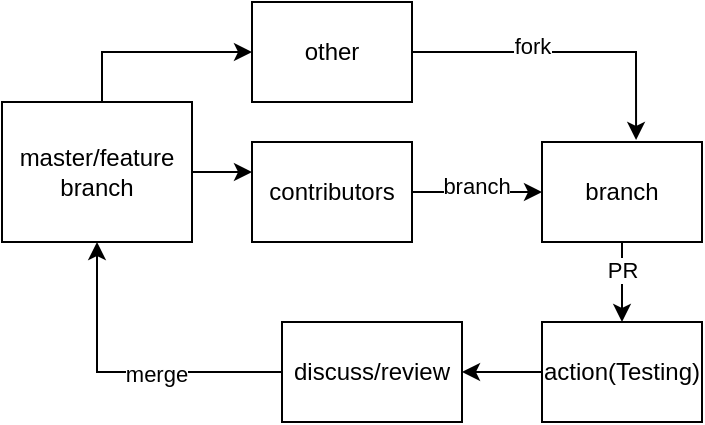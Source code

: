 <mxfile version="20.3.7" type="github">
  <diagram id="bkQRVtrDPTtcfwgvxBZ1" name="github-flow">
    <mxGraphModel dx="815" dy="391" grid="1" gridSize="10" guides="1" tooltips="1" connect="1" arrows="1" fold="1" page="1" pageScale="1" pageWidth="500" pageHeight="300" math="0" shadow="0">
      <root>
        <mxCell id="0" />
        <mxCell id="1" parent="0" />
        <mxCell id="Ci-Bnrx3_0YKwdIIezH2-11" style="edgeStyle=orthogonalEdgeStyle;rounded=0;orthogonalLoop=1;jettySize=auto;html=1;entryX=0;entryY=0.5;entryDx=0;entryDy=0;" edge="1" parent="1" source="Ci-Bnrx3_0YKwdIIezH2-1" target="Ci-Bnrx3_0YKwdIIezH2-3">
          <mxGeometry relative="1" as="geometry">
            <mxPoint x="175" y="65" as="targetPoint" />
            <Array as="points">
              <mxPoint x="125" y="70" />
            </Array>
          </mxGeometry>
        </mxCell>
        <mxCell id="Ci-Bnrx3_0YKwdIIezH2-20" style="edgeStyle=orthogonalEdgeStyle;rounded=0;orthogonalLoop=1;jettySize=auto;html=1;" edge="1" parent="1" source="Ci-Bnrx3_0YKwdIIezH2-1">
          <mxGeometry relative="1" as="geometry">
            <mxPoint x="200" y="130" as="targetPoint" />
          </mxGeometry>
        </mxCell>
        <mxCell id="Ci-Bnrx3_0YKwdIIezH2-1" value="master/feature branch" style="rounded=0;whiteSpace=wrap;html=1;" vertex="1" parent="1">
          <mxGeometry x="75" y="95" width="95" height="70" as="geometry" />
        </mxCell>
        <mxCell id="Ci-Bnrx3_0YKwdIIezH2-8" style="edgeStyle=orthogonalEdgeStyle;rounded=0;orthogonalLoop=1;jettySize=auto;html=1;entryX=0.588;entryY=-0.02;entryDx=0;entryDy=0;entryPerimeter=0;" edge="1" parent="1" source="Ci-Bnrx3_0YKwdIIezH2-3" target="Ci-Bnrx3_0YKwdIIezH2-5">
          <mxGeometry relative="1" as="geometry" />
        </mxCell>
        <mxCell id="Ci-Bnrx3_0YKwdIIezH2-9" value="fork" style="edgeLabel;html=1;align=center;verticalAlign=middle;resizable=0;points=[];" vertex="1" connectable="0" parent="Ci-Bnrx3_0YKwdIIezH2-8">
          <mxGeometry x="-0.231" y="3" relative="1" as="geometry">
            <mxPoint as="offset" />
          </mxGeometry>
        </mxCell>
        <mxCell id="Ci-Bnrx3_0YKwdIIezH2-3" value="other" style="rounded=0;whiteSpace=wrap;html=1;" vertex="1" parent="1">
          <mxGeometry x="200" y="45" width="80" height="50" as="geometry" />
        </mxCell>
        <mxCell id="Ci-Bnrx3_0YKwdIIezH2-6" style="edgeStyle=orthogonalEdgeStyle;rounded=0;orthogonalLoop=1;jettySize=auto;html=1;entryX=0;entryY=0.5;entryDx=0;entryDy=0;" edge="1" parent="1" source="Ci-Bnrx3_0YKwdIIezH2-4" target="Ci-Bnrx3_0YKwdIIezH2-5">
          <mxGeometry relative="1" as="geometry" />
        </mxCell>
        <mxCell id="Ci-Bnrx3_0YKwdIIezH2-7" value="branch" style="edgeLabel;html=1;align=center;verticalAlign=middle;resizable=0;points=[];" vertex="1" connectable="0" parent="Ci-Bnrx3_0YKwdIIezH2-6">
          <mxGeometry x="-0.015" y="3" relative="1" as="geometry">
            <mxPoint as="offset" />
          </mxGeometry>
        </mxCell>
        <mxCell id="Ci-Bnrx3_0YKwdIIezH2-4" value="contributors" style="rounded=0;whiteSpace=wrap;html=1;" vertex="1" parent="1">
          <mxGeometry x="200" y="115" width="80" height="50" as="geometry" />
        </mxCell>
        <mxCell id="Ci-Bnrx3_0YKwdIIezH2-13" style="edgeStyle=orthogonalEdgeStyle;rounded=0;orthogonalLoop=1;jettySize=auto;html=1;entryX=0.5;entryY=0;entryDx=0;entryDy=0;" edge="1" parent="1" source="Ci-Bnrx3_0YKwdIIezH2-5" target="Ci-Bnrx3_0YKwdIIezH2-12">
          <mxGeometry relative="1" as="geometry" />
        </mxCell>
        <mxCell id="Ci-Bnrx3_0YKwdIIezH2-14" value="PR" style="edgeLabel;html=1;align=center;verticalAlign=middle;resizable=0;points=[];" vertex="1" connectable="0" parent="Ci-Bnrx3_0YKwdIIezH2-13">
          <mxGeometry x="-0.3" relative="1" as="geometry">
            <mxPoint as="offset" />
          </mxGeometry>
        </mxCell>
        <mxCell id="Ci-Bnrx3_0YKwdIIezH2-5" value="branch" style="rounded=0;whiteSpace=wrap;html=1;" vertex="1" parent="1">
          <mxGeometry x="345" y="115" width="80" height="50" as="geometry" />
        </mxCell>
        <mxCell id="Ci-Bnrx3_0YKwdIIezH2-16" style="edgeStyle=orthogonalEdgeStyle;rounded=0;orthogonalLoop=1;jettySize=auto;html=1;entryX=1;entryY=0.5;entryDx=0;entryDy=0;" edge="1" parent="1" source="Ci-Bnrx3_0YKwdIIezH2-12" target="Ci-Bnrx3_0YKwdIIezH2-15">
          <mxGeometry relative="1" as="geometry" />
        </mxCell>
        <mxCell id="Ci-Bnrx3_0YKwdIIezH2-12" value="action(Testing)" style="rounded=0;whiteSpace=wrap;html=1;" vertex="1" parent="1">
          <mxGeometry x="345" y="205" width="80" height="50" as="geometry" />
        </mxCell>
        <mxCell id="Ci-Bnrx3_0YKwdIIezH2-18" style="edgeStyle=orthogonalEdgeStyle;rounded=0;orthogonalLoop=1;jettySize=auto;html=1;entryX=0.5;entryY=1;entryDx=0;entryDy=0;" edge="1" parent="1" source="Ci-Bnrx3_0YKwdIIezH2-15" target="Ci-Bnrx3_0YKwdIIezH2-1">
          <mxGeometry relative="1" as="geometry" />
        </mxCell>
        <mxCell id="Ci-Bnrx3_0YKwdIIezH2-19" value="merge" style="edgeLabel;html=1;align=center;verticalAlign=middle;resizable=0;points=[];" vertex="1" connectable="0" parent="Ci-Bnrx3_0YKwdIIezH2-18">
          <mxGeometry x="-0.2" y="1" relative="1" as="geometry">
            <mxPoint as="offset" />
          </mxGeometry>
        </mxCell>
        <mxCell id="Ci-Bnrx3_0YKwdIIezH2-15" value="discuss/review" style="rounded=0;whiteSpace=wrap;html=1;" vertex="1" parent="1">
          <mxGeometry x="215" y="205" width="90" height="50" as="geometry" />
        </mxCell>
      </root>
    </mxGraphModel>
  </diagram>
</mxfile>
